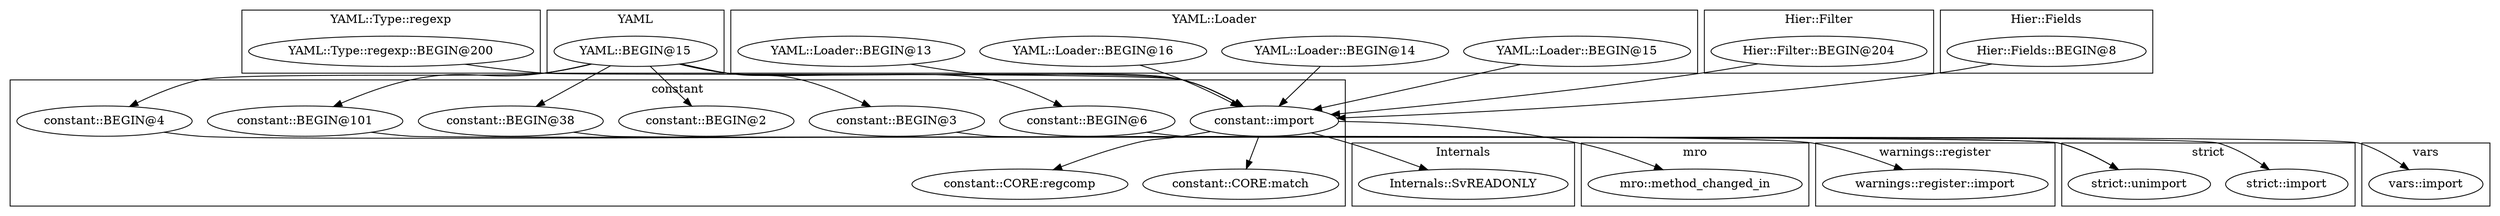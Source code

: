 digraph {
graph [overlap=false]
subgraph cluster_YAML_Type_regexp {
	label="YAML::Type::regexp";
	"YAML::Type::regexp::BEGIN@200";
}
subgraph cluster_YAML {
	label="YAML";
	"YAML::BEGIN@15";
}
subgraph cluster_Internals {
	label="Internals";
	"Internals::SvREADONLY";
}
subgraph cluster_YAML_Loader {
	label="YAML::Loader";
	"YAML::Loader::BEGIN@15";
	"YAML::Loader::BEGIN@14";
	"YAML::Loader::BEGIN@16";
	"YAML::Loader::BEGIN@13";
}
subgraph cluster_vars {
	label="vars";
	"vars::import";
}
subgraph cluster_strict {
	label="strict";
	"strict::import";
	"strict::unimport";
}
subgraph cluster_Hier_Filter {
	label="Hier::Filter";
	"Hier::Filter::BEGIN@204";
}
subgraph cluster_constant {
	label="constant";
	"constant::import";
	"constant::BEGIN@4";
	"constant::BEGIN@3";
	"constant::BEGIN@38";
	"constant::CORE:regcomp";
	"constant::BEGIN@101";
	"constant::BEGIN@2";
	"constant::BEGIN@6";
	"constant::CORE:match";
}
subgraph cluster_Hier_Fields {
	label="Hier::Fields";
	"Hier::Fields::BEGIN@8";
}
subgraph cluster_warnings_register {
	label="warnings::register";
	"warnings::register::import";
}
subgraph cluster_mro {
	label="mro";
	"mro::method_changed_in";
}
"constant::import" -> "mro::method_changed_in";
"YAML::BEGIN@15" -> "constant::BEGIN@2";
"YAML::BEGIN@15" -> "constant::BEGIN@4";
"YAML::BEGIN@15" -> "constant::BEGIN@6";
"YAML::Type::regexp::BEGIN@200" -> "constant::import";
"YAML::Loader::BEGIN@15" -> "constant::import";
"YAML::BEGIN@15" -> "constant::import";
"Hier::Filter::BEGIN@204" -> "constant::import";
"YAML::Loader::BEGIN@14" -> "constant::import";
"Hier::Fields::BEGIN@8" -> "constant::import";
"YAML::Loader::BEGIN@13" -> "constant::import";
"YAML::Loader::BEGIN@16" -> "constant::import";
"constant::BEGIN@38" -> "strict::unimport";
"constant::BEGIN@101" -> "strict::unimport";
"constant::import" -> "constant::CORE:regcomp";
"constant::import" -> "Internals::SvREADONLY";
"YAML::BEGIN@15" -> "constant::BEGIN@38";
"constant::BEGIN@6" -> "vars::import";
"YAML::BEGIN@15" -> "constant::BEGIN@3";
"constant::import" -> "constant::CORE:match";
"constant::BEGIN@3" -> "strict::import";
"YAML::BEGIN@15" -> "constant::BEGIN@101";
"constant::BEGIN@4" -> "warnings::register::import";
}
